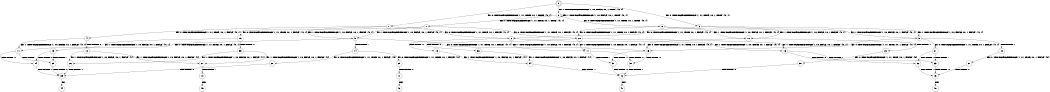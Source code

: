 digraph BCG {
size = "7, 10.5";
center = TRUE;
node [shape = circle];
0 [peripheries = 2];
0 -> 1 [label = "EX !0 !ATOMIC_EXCH_BRANCH (1, +1, TRUE, +0, 1, TRUE) !{0, 1}"];
0 -> 2 [label = "EX !1 !ATOMIC_EXCH_BRANCH (1, +0, FALSE, +0, 1, TRUE) !{0, 1}"];
0 -> 3 [label = "EX !0 !ATOMIC_EXCH_BRANCH (1, +1, TRUE, +0, 1, TRUE) !{0, 1}"];
1 -> 4 [label = "EX !0 !ATOMIC_EXCH_BRANCH (1, +1, TRUE, +0, 1, FALSE) !{0, 1}"];
1 -> 5 [label = "EX !1 !ATOMIC_EXCH_BRANCH (1, +0, FALSE, +0, 1, FALSE) !{0, 1}"];
1 -> 6 [label = "EX !0 !ATOMIC_EXCH_BRANCH (1, +1, TRUE, +0, 1, FALSE) !{0, 1}"];
2 -> 2 [label = "EX !1 !ATOMIC_EXCH_BRANCH (1, +0, FALSE, +0, 1, TRUE) !{0, 1}"];
2 -> 7 [label = "EX !0 !ATOMIC_EXCH_BRANCH (1, +1, TRUE, +0, 1, TRUE) !{0, 1}"];
2 -> 8 [label = "EX !0 !ATOMIC_EXCH_BRANCH (1, +1, TRUE, +0, 1, TRUE) !{0, 1}"];
3 -> 9 [label = "EX !1 !ATOMIC_EXCH_BRANCH (1, +0, FALSE, +0, 1, FALSE) !{0, 1}"];
3 -> 6 [label = "EX !0 !ATOMIC_EXCH_BRANCH (1, +1, TRUE, +0, 1, FALSE) !{0, 1}"];
3 -> 10 [label = "EX !1 !ATOMIC_EXCH_BRANCH (1, +0, FALSE, +0, 1, FALSE) !{0, 1}"];
4 -> 11 [label = "EX !1 !ATOMIC_EXCH_BRANCH (1, +0, FALSE, +0, 1, FALSE) !{0, 1}"];
4 -> 12 [label = "TERMINATE !0"];
5 -> 13 [label = "EX !0 !ATOMIC_EXCH_BRANCH (1, +1, TRUE, +0, 1, FALSE) !{0, 1}"];
5 -> 14 [label = "TERMINATE !1"];
5 -> 15 [label = "EX !0 !ATOMIC_EXCH_BRANCH (1, +1, TRUE, +0, 1, FALSE) !{0, 1}"];
6 -> 16 [label = "EX !1 !ATOMIC_EXCH_BRANCH (1, +0, FALSE, +0, 1, FALSE) !{0, 1}"];
6 -> 17 [label = "EX !1 !ATOMIC_EXCH_BRANCH (1, +0, FALSE, +0, 1, FALSE) !{0, 1}"];
6 -> 18 [label = "TERMINATE !0"];
7 -> 19 [label = "EX !0 !ATOMIC_EXCH_BRANCH (1, +1, TRUE, +0, 1, FALSE) !{0, 1}"];
7 -> 5 [label = "EX !1 !ATOMIC_EXCH_BRANCH (1, +0, FALSE, +0, 1, FALSE) !{0, 1}"];
7 -> 20 [label = "EX !0 !ATOMIC_EXCH_BRANCH (1, +1, TRUE, +0, 1, FALSE) !{0, 1}"];
8 -> 9 [label = "EX !1 !ATOMIC_EXCH_BRANCH (1, +0, FALSE, +0, 1, FALSE) !{0, 1}"];
8 -> 20 [label = "EX !0 !ATOMIC_EXCH_BRANCH (1, +1, TRUE, +0, 1, FALSE) !{0, 1}"];
8 -> 10 [label = "EX !1 !ATOMIC_EXCH_BRANCH (1, +0, FALSE, +0, 1, FALSE) !{0, 1}"];
9 -> 21 [label = "EX !0 !ATOMIC_EXCH_BRANCH (1, +1, TRUE, +0, 1, FALSE) !{0, 1}"];
9 -> 22 [label = "TERMINATE !1"];
9 -> 15 [label = "EX !0 !ATOMIC_EXCH_BRANCH (1, +1, TRUE, +0, 1, FALSE) !{0, 1}"];
10 -> 15 [label = "EX !0 !ATOMIC_EXCH_BRANCH (1, +1, TRUE, +0, 1, FALSE) !{0, 1}"];
10 -> 23 [label = "TERMINATE !1"];
11 -> 24 [label = "TERMINATE !0"];
11 -> 25 [label = "TERMINATE !1"];
12 -> 26 [label = "EX !1 !ATOMIC_EXCH_BRANCH (1, +0, FALSE, +0, 1, FALSE) !{1}"];
12 -> 27 [label = "EX !1 !ATOMIC_EXCH_BRANCH (1, +0, FALSE, +0, 1, FALSE) !{1}"];
13 -> 24 [label = "TERMINATE !0"];
13 -> 25 [label = "TERMINATE !1"];
14 -> 28 [label = "EX !0 !ATOMIC_EXCH_BRANCH (1, +1, TRUE, +0, 1, FALSE) !{0}"];
14 -> 29 [label = "EX !0 !ATOMIC_EXCH_BRANCH (1, +1, TRUE, +0, 1, FALSE) !{0}"];
15 -> 30 [label = "TERMINATE !0"];
15 -> 31 [label = "TERMINATE !1"];
16 -> 32 [label = "TERMINATE !0"];
16 -> 33 [label = "TERMINATE !1"];
17 -> 30 [label = "TERMINATE !0"];
17 -> 31 [label = "TERMINATE !1"];
18 -> 34 [label = "EX !1 !ATOMIC_EXCH_BRANCH (1, +0, FALSE, +0, 1, FALSE) !{1}"];
19 -> 11 [label = "EX !1 !ATOMIC_EXCH_BRANCH (1, +0, FALSE, +0, 1, FALSE) !{0, 1}"];
19 -> 35 [label = "TERMINATE !0"];
20 -> 16 [label = "EX !1 !ATOMIC_EXCH_BRANCH (1, +0, FALSE, +0, 1, FALSE) !{0, 1}"];
20 -> 17 [label = "EX !1 !ATOMIC_EXCH_BRANCH (1, +0, FALSE, +0, 1, FALSE) !{0, 1}"];
20 -> 36 [label = "TERMINATE !0"];
21 -> 32 [label = "TERMINATE !0"];
21 -> 33 [label = "TERMINATE !1"];
22 -> 37 [label = "EX !0 !ATOMIC_EXCH_BRANCH (1, +1, TRUE, +0, 1, FALSE) !{0}"];
23 -> 38 [label = "EX !0 !ATOMIC_EXCH_BRANCH (1, +1, TRUE, +0, 1, FALSE) !{0}"];
24 -> 39 [label = "TERMINATE !1"];
25 -> 39 [label = "TERMINATE !0"];
26 -> 39 [label = "TERMINATE !1"];
27 -> 40 [label = "TERMINATE !1"];
28 -> 39 [label = "TERMINATE !0"];
29 -> 41 [label = "TERMINATE !0"];
30 -> 42 [label = "TERMINATE !1"];
31 -> 42 [label = "TERMINATE !0"];
32 -> 43 [label = "TERMINATE !1"];
33 -> 43 [label = "TERMINATE !0"];
34 -> 42 [label = "TERMINATE !1"];
35 -> 26 [label = "EX !1 !ATOMIC_EXCH_BRANCH (1, +0, FALSE, +0, 1, FALSE) !{1}"];
35 -> 27 [label = "EX !1 !ATOMIC_EXCH_BRANCH (1, +0, FALSE, +0, 1, FALSE) !{1}"];
36 -> 34 [label = "EX !1 !ATOMIC_EXCH_BRANCH (1, +0, FALSE, +0, 1, FALSE) !{1}"];
37 -> 43 [label = "TERMINATE !0"];
38 -> 42 [label = "TERMINATE !0"];
39 -> 44 [label = "exit"];
40 -> 45 [label = "exit"];
41 -> 46 [label = "exit"];
42 -> 47 [label = "exit"];
43 -> 48 [label = "exit"];
}
